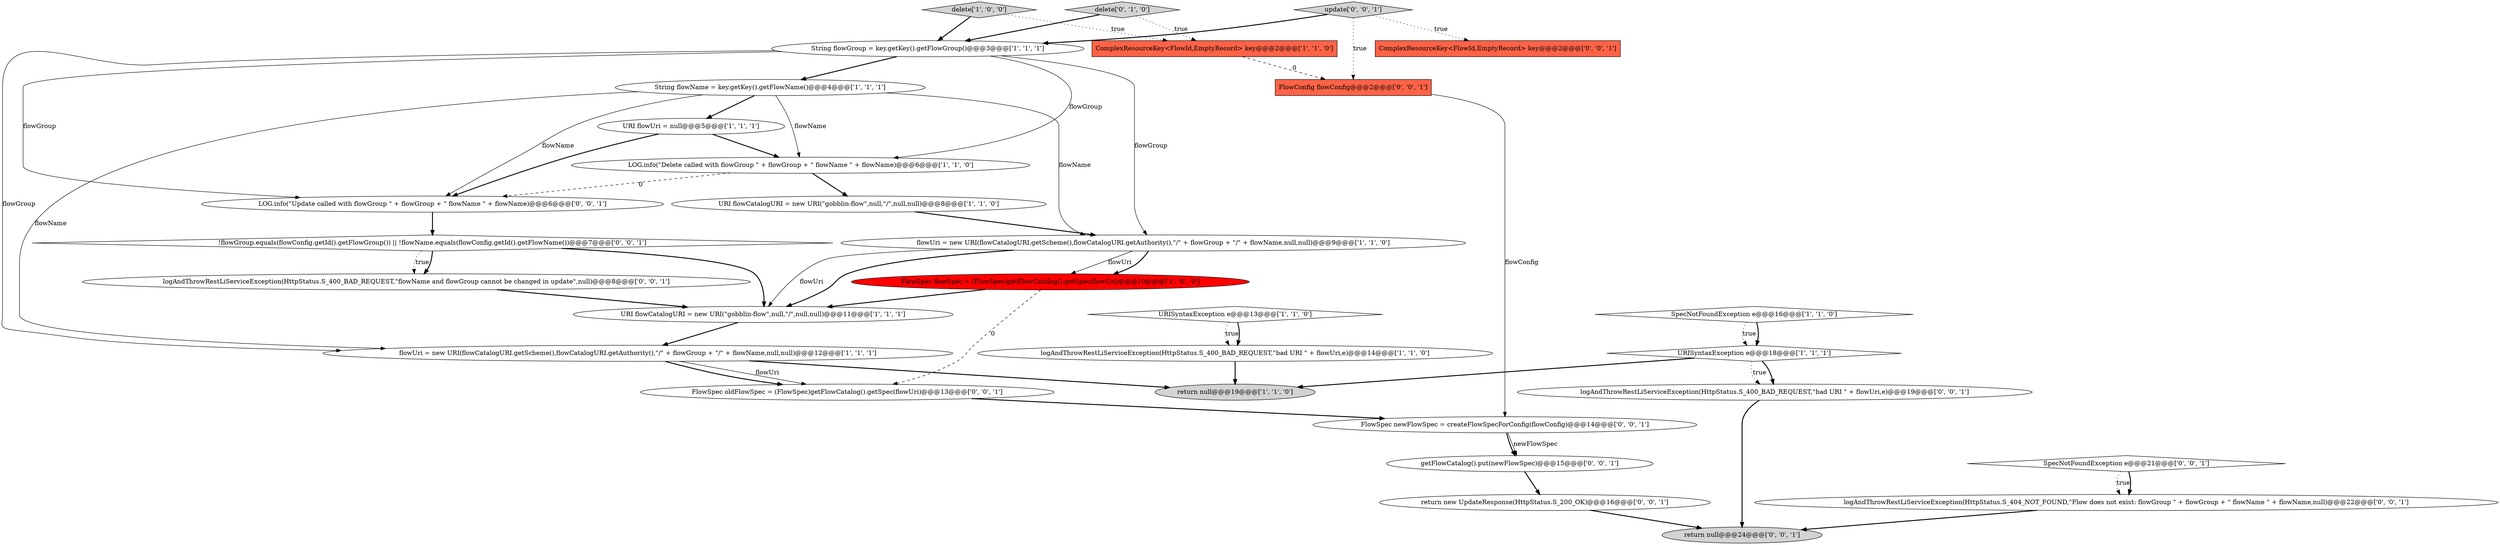 digraph {
11 [style = filled, label = "FlowSpec flowSpec = (FlowSpec)getFlowCatalog().getSpec(flowUri)@@@10@@@['1', '0', '0']", fillcolor = red, shape = ellipse image = "AAA1AAABBB1BBB"];
28 [style = filled, label = "getFlowCatalog().put(newFlowSpec)@@@15@@@['0', '0', '1']", fillcolor = white, shape = ellipse image = "AAA0AAABBB3BBB"];
29 [style = filled, label = "FlowConfig flowConfig@@@2@@@['0', '0', '1']", fillcolor = tomato, shape = box image = "AAA0AAABBB3BBB"];
7 [style = filled, label = "URI flowCatalogURI = new URI(\"gobblin-flow\",null,\"/\",null,null)@@@11@@@['1', '1', '1']", fillcolor = white, shape = ellipse image = "AAA0AAABBB1BBB"];
14 [style = filled, label = "String flowName = key.getKey().getFlowName()@@@4@@@['1', '1', '1']", fillcolor = white, shape = ellipse image = "AAA0AAABBB1BBB"];
12 [style = filled, label = "ComplexResourceKey<FlowId,EmptyRecord> key@@@2@@@['1', '1', '0']", fillcolor = tomato, shape = box image = "AAA0AAABBB1BBB"];
26 [style = filled, label = "ComplexResourceKey<FlowId,EmptyRecord> key@@@2@@@['0', '0', '1']", fillcolor = tomato, shape = box image = "AAA0AAABBB3BBB"];
24 [style = filled, label = "return null@@@24@@@['0', '0', '1']", fillcolor = lightgray, shape = ellipse image = "AAA0AAABBB3BBB"];
3 [style = filled, label = "delete['1', '0', '0']", fillcolor = lightgray, shape = diamond image = "AAA0AAABBB1BBB"];
18 [style = filled, label = "!flowGroup.equals(flowConfig.getId().getFlowGroup()) || !flowName.equals(flowConfig.getId().getFlowName())@@@7@@@['0', '0', '1']", fillcolor = white, shape = diamond image = "AAA0AAABBB3BBB"];
25 [style = filled, label = "logAndThrowRestLiServiceException(HttpStatus.S_400_BAD_REQUEST,\"flowName and flowGroup cannot be changed in update\",null)@@@8@@@['0', '0', '1']", fillcolor = white, shape = ellipse image = "AAA0AAABBB3BBB"];
1 [style = filled, label = "SpecNotFoundException e@@@16@@@['1', '1', '0']", fillcolor = white, shape = diamond image = "AAA0AAABBB1BBB"];
30 [style = filled, label = "LOG.info(\"Update called with flowGroup \" + flowGroup + \" flowName \" + flowName)@@@6@@@['0', '0', '1']", fillcolor = white, shape = ellipse image = "AAA0AAABBB3BBB"];
4 [style = filled, label = "logAndThrowRestLiServiceException(HttpStatus.S_400_BAD_REQUEST,\"bad URI \" + flowUri,e)@@@14@@@['1', '1', '0']", fillcolor = white, shape = ellipse image = "AAA0AAABBB1BBB"];
23 [style = filled, label = "logAndThrowRestLiServiceException(HttpStatus.S_400_BAD_REQUEST,\"bad URI \" + flowUri,e)@@@19@@@['0', '0', '1']", fillcolor = white, shape = ellipse image = "AAA0AAABBB3BBB"];
17 [style = filled, label = "update['0', '0', '1']", fillcolor = lightgray, shape = diamond image = "AAA0AAABBB3BBB"];
21 [style = filled, label = "return new UpdateResponse(HttpStatus.S_200_OK)@@@16@@@['0', '0', '1']", fillcolor = white, shape = ellipse image = "AAA0AAABBB3BBB"];
19 [style = filled, label = "SpecNotFoundException e@@@21@@@['0', '0', '1']", fillcolor = white, shape = diamond image = "AAA0AAABBB3BBB"];
0 [style = filled, label = "URI flowCatalogURI = new URI(\"gobblin-flow\",null,\"/\",null,null)@@@8@@@['1', '1', '0']", fillcolor = white, shape = ellipse image = "AAA0AAABBB1BBB"];
5 [style = filled, label = "LOG.info(\"Delete called with flowGroup \" + flowGroup + \" flowName \" + flowName)@@@6@@@['1', '1', '0']", fillcolor = white, shape = ellipse image = "AAA0AAABBB1BBB"];
16 [style = filled, label = "delete['0', '1', '0']", fillcolor = lightgray, shape = diamond image = "AAA0AAABBB2BBB"];
9 [style = filled, label = "return null@@@19@@@['1', '1', '0']", fillcolor = lightgray, shape = ellipse image = "AAA0AAABBB1BBB"];
20 [style = filled, label = "logAndThrowRestLiServiceException(HttpStatus.S_404_NOT_FOUND,\"Flow does not exist: flowGroup \" + flowGroup + \" flowName \" + flowName,null)@@@22@@@['0', '0', '1']", fillcolor = white, shape = ellipse image = "AAA0AAABBB3BBB"];
6 [style = filled, label = "flowUri = new URI(flowCatalogURI.getScheme(),flowCatalogURI.getAuthority(),\"/\" + flowGroup + \"/\" + flowName,null,null)@@@9@@@['1', '1', '0']", fillcolor = white, shape = ellipse image = "AAA0AAABBB1BBB"];
2 [style = filled, label = "flowUri = new URI(flowCatalogURI.getScheme(),flowCatalogURI.getAuthority(),\"/\" + flowGroup + \"/\" + flowName,null,null)@@@12@@@['1', '1', '1']", fillcolor = white, shape = ellipse image = "AAA0AAABBB1BBB"];
10 [style = filled, label = "URI flowUri = null@@@5@@@['1', '1', '1']", fillcolor = white, shape = ellipse image = "AAA0AAABBB1BBB"];
13 [style = filled, label = "String flowGroup = key.getKey().getFlowGroup()@@@3@@@['1', '1', '1']", fillcolor = white, shape = ellipse image = "AAA0AAABBB1BBB"];
8 [style = filled, label = "URISyntaxException e@@@13@@@['1', '1', '0']", fillcolor = white, shape = diamond image = "AAA0AAABBB1BBB"];
22 [style = filled, label = "FlowSpec newFlowSpec = createFlowSpecForConfig(flowConfig)@@@14@@@['0', '0', '1']", fillcolor = white, shape = ellipse image = "AAA0AAABBB3BBB"];
15 [style = filled, label = "URISyntaxException e@@@18@@@['1', '1', '1']", fillcolor = white, shape = diamond image = "AAA0AAABBB1BBB"];
27 [style = filled, label = "FlowSpec oldFlowSpec = (FlowSpec)getFlowCatalog().getSpec(flowUri)@@@13@@@['0', '0', '1']", fillcolor = white, shape = ellipse image = "AAA0AAABBB3BBB"];
4->9 [style = bold, label=""];
17->26 [style = dotted, label="true"];
15->23 [style = bold, label=""];
16->13 [style = bold, label=""];
16->12 [style = dotted, label="true"];
22->28 [style = solid, label="newFlowSpec"];
6->11 [style = solid, label="flowUri"];
18->25 [style = dotted, label="true"];
0->6 [style = bold, label=""];
19->20 [style = dotted, label="true"];
1->15 [style = bold, label=""];
19->20 [style = bold, label=""];
13->5 [style = solid, label="flowGroup"];
2->27 [style = solid, label="flowUri"];
14->10 [style = bold, label=""];
22->28 [style = bold, label=""];
21->24 [style = bold, label=""];
2->9 [style = bold, label=""];
25->7 [style = bold, label=""];
30->18 [style = bold, label=""];
27->22 [style = bold, label=""];
8->4 [style = dotted, label="true"];
14->5 [style = solid, label="flowName"];
13->6 [style = solid, label="flowGroup"];
14->30 [style = solid, label="flowName"];
23->24 [style = bold, label=""];
28->21 [style = bold, label=""];
10->5 [style = bold, label=""];
6->7 [style = solid, label="flowUri"];
5->0 [style = bold, label=""];
15->9 [style = bold, label=""];
7->2 [style = bold, label=""];
13->30 [style = solid, label="flowGroup"];
1->15 [style = dotted, label="true"];
6->11 [style = bold, label=""];
3->12 [style = dotted, label="true"];
14->6 [style = solid, label="flowName"];
12->29 [style = dashed, label="0"];
18->25 [style = bold, label=""];
3->13 [style = bold, label=""];
2->27 [style = bold, label=""];
17->13 [style = bold, label=""];
17->29 [style = dotted, label="true"];
11->27 [style = dashed, label="0"];
8->4 [style = bold, label=""];
15->23 [style = dotted, label="true"];
6->7 [style = bold, label=""];
18->7 [style = bold, label=""];
20->24 [style = bold, label=""];
29->22 [style = solid, label="flowConfig"];
13->14 [style = bold, label=""];
10->30 [style = bold, label=""];
14->2 [style = solid, label="flowName"];
11->7 [style = bold, label=""];
5->30 [style = dashed, label="0"];
13->2 [style = solid, label="flowGroup"];
}
